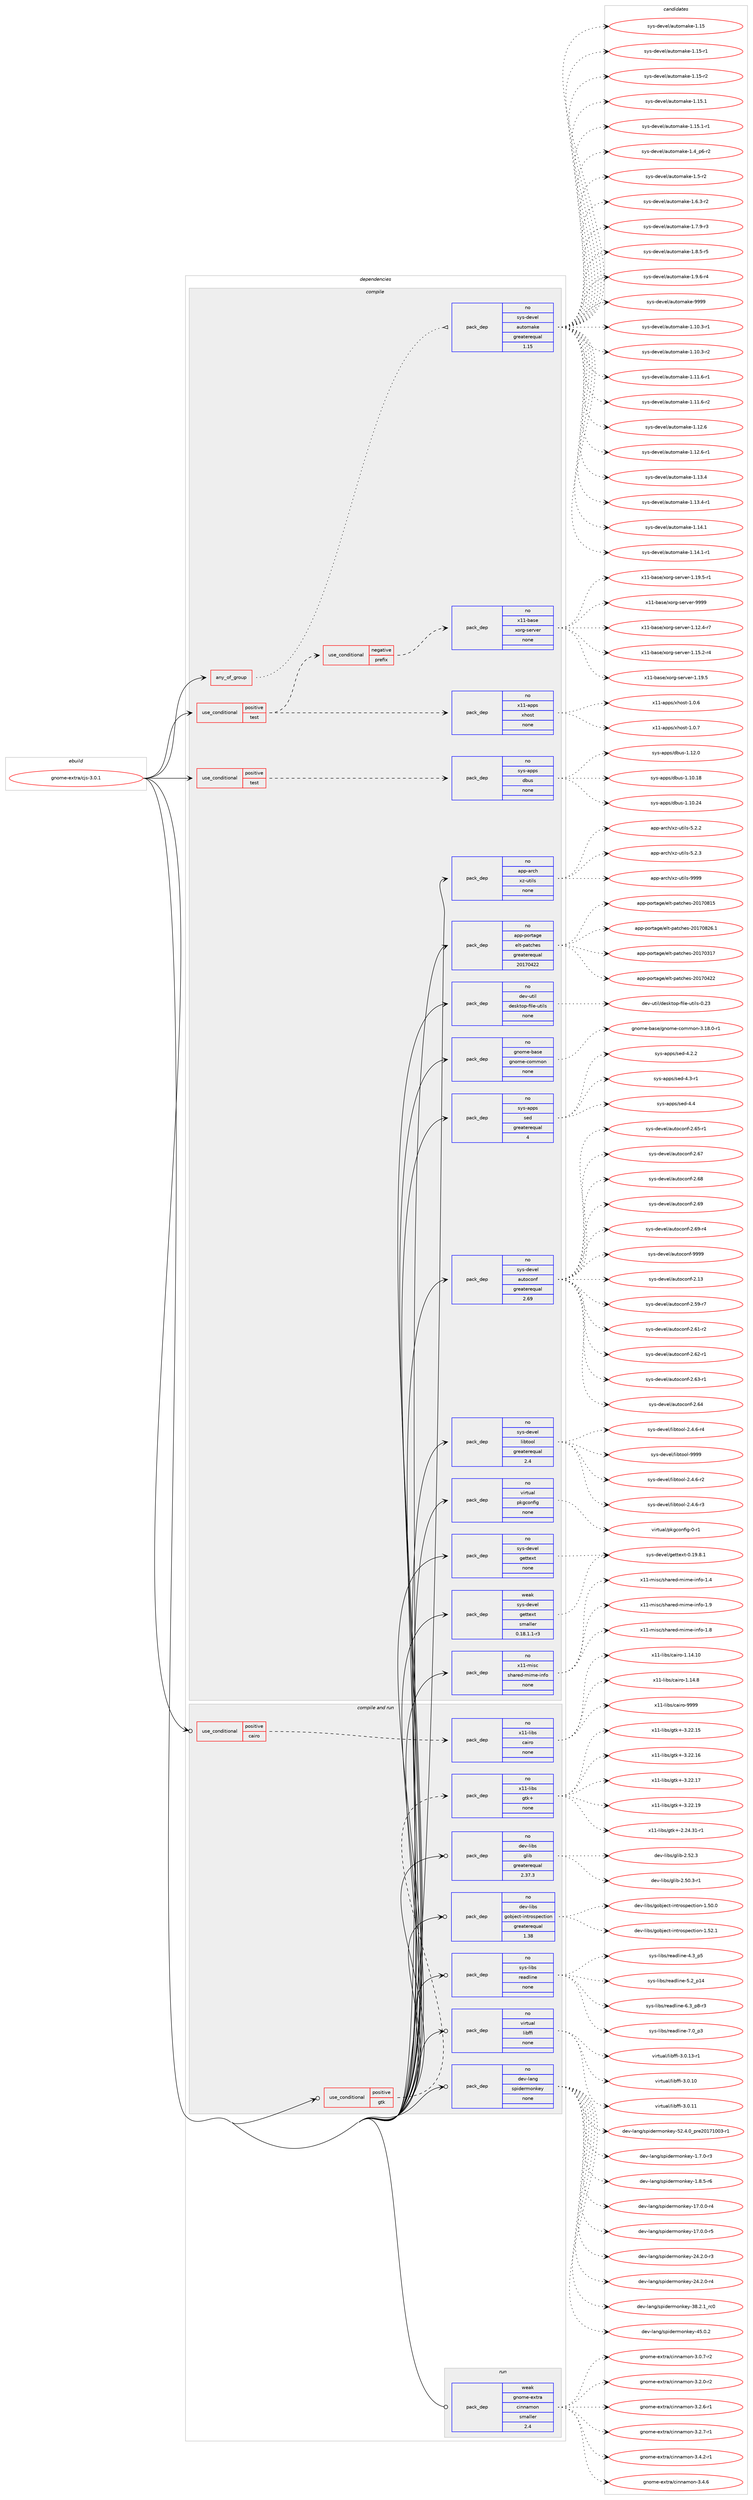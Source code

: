 digraph prolog {

# *************
# Graph options
# *************

newrank=true;
concentrate=true;
compound=true;
graph [rankdir=LR,fontname=Helvetica,fontsize=10,ranksep=1.5];#, ranksep=2.5, nodesep=0.2];
edge  [arrowhead=vee];
node  [fontname=Helvetica,fontsize=10];

# **********
# The ebuild
# **********

subgraph cluster_leftcol {
color=gray;
rank=same;
label=<<i>ebuild</i>>;
id [label="gnome-extra/cjs-3.0.1", color=red, width=4, href="../gnome-extra/cjs-3.0.1.svg"];
}

# ****************
# The dependencies
# ****************

subgraph cluster_midcol {
color=gray;
label=<<i>dependencies</i>>;
subgraph cluster_compile {
fillcolor="#eeeeee";
style=filled;
label=<<i>compile</i>>;
subgraph any4819 {
dependency309735 [label=<<TABLE BORDER="0" CELLBORDER="1" CELLSPACING="0" CELLPADDING="4"><TR><TD CELLPADDING="10">any_of_group</TD></TR></TABLE>>, shape=none, color=red];subgraph pack222996 {
dependency309736 [label=<<TABLE BORDER="0" CELLBORDER="1" CELLSPACING="0" CELLPADDING="4" WIDTH="220"><TR><TD ROWSPAN="6" CELLPADDING="30">pack_dep</TD></TR><TR><TD WIDTH="110">no</TD></TR><TR><TD>sys-devel</TD></TR><TR><TD>automake</TD></TR><TR><TD>greaterequal</TD></TR><TR><TD>1.15</TD></TR></TABLE>>, shape=none, color=blue];
}
dependency309735:e -> dependency309736:w [weight=20,style="dotted",arrowhead="oinv"];
}
id:e -> dependency309735:w [weight=20,style="solid",arrowhead="vee"];
subgraph cond81853 {
dependency309737 [label=<<TABLE BORDER="0" CELLBORDER="1" CELLSPACING="0" CELLPADDING="4"><TR><TD ROWSPAN="3" CELLPADDING="10">use_conditional</TD></TR><TR><TD>positive</TD></TR><TR><TD>test</TD></TR></TABLE>>, shape=none, color=red];
subgraph cond81854 {
dependency309738 [label=<<TABLE BORDER="0" CELLBORDER="1" CELLSPACING="0" CELLPADDING="4"><TR><TD ROWSPAN="3" CELLPADDING="10">use_conditional</TD></TR><TR><TD>negative</TD></TR><TR><TD>prefix</TD></TR></TABLE>>, shape=none, color=red];
subgraph pack222997 {
dependency309739 [label=<<TABLE BORDER="0" CELLBORDER="1" CELLSPACING="0" CELLPADDING="4" WIDTH="220"><TR><TD ROWSPAN="6" CELLPADDING="30">pack_dep</TD></TR><TR><TD WIDTH="110">no</TD></TR><TR><TD>x11-base</TD></TR><TR><TD>xorg-server</TD></TR><TR><TD>none</TD></TR><TR><TD></TD></TR></TABLE>>, shape=none, color=blue];
}
dependency309738:e -> dependency309739:w [weight=20,style="dashed",arrowhead="vee"];
}
dependency309737:e -> dependency309738:w [weight=20,style="dashed",arrowhead="vee"];
subgraph pack222998 {
dependency309740 [label=<<TABLE BORDER="0" CELLBORDER="1" CELLSPACING="0" CELLPADDING="4" WIDTH="220"><TR><TD ROWSPAN="6" CELLPADDING="30">pack_dep</TD></TR><TR><TD WIDTH="110">no</TD></TR><TR><TD>x11-apps</TD></TR><TR><TD>xhost</TD></TR><TR><TD>none</TD></TR><TR><TD></TD></TR></TABLE>>, shape=none, color=blue];
}
dependency309737:e -> dependency309740:w [weight=20,style="dashed",arrowhead="vee"];
}
id:e -> dependency309737:w [weight=20,style="solid",arrowhead="vee"];
subgraph cond81855 {
dependency309741 [label=<<TABLE BORDER="0" CELLBORDER="1" CELLSPACING="0" CELLPADDING="4"><TR><TD ROWSPAN="3" CELLPADDING="10">use_conditional</TD></TR><TR><TD>positive</TD></TR><TR><TD>test</TD></TR></TABLE>>, shape=none, color=red];
subgraph pack222999 {
dependency309742 [label=<<TABLE BORDER="0" CELLBORDER="1" CELLSPACING="0" CELLPADDING="4" WIDTH="220"><TR><TD ROWSPAN="6" CELLPADDING="30">pack_dep</TD></TR><TR><TD WIDTH="110">no</TD></TR><TR><TD>sys-apps</TD></TR><TR><TD>dbus</TD></TR><TR><TD>none</TD></TR><TR><TD></TD></TR></TABLE>>, shape=none, color=blue];
}
dependency309741:e -> dependency309742:w [weight=20,style="dashed",arrowhead="vee"];
}
id:e -> dependency309741:w [weight=20,style="solid",arrowhead="vee"];
subgraph pack223000 {
dependency309743 [label=<<TABLE BORDER="0" CELLBORDER="1" CELLSPACING="0" CELLPADDING="4" WIDTH="220"><TR><TD ROWSPAN="6" CELLPADDING="30">pack_dep</TD></TR><TR><TD WIDTH="110">no</TD></TR><TR><TD>app-arch</TD></TR><TR><TD>xz-utils</TD></TR><TR><TD>none</TD></TR><TR><TD></TD></TR></TABLE>>, shape=none, color=blue];
}
id:e -> dependency309743:w [weight=20,style="solid",arrowhead="vee"];
subgraph pack223001 {
dependency309744 [label=<<TABLE BORDER="0" CELLBORDER="1" CELLSPACING="0" CELLPADDING="4" WIDTH="220"><TR><TD ROWSPAN="6" CELLPADDING="30">pack_dep</TD></TR><TR><TD WIDTH="110">no</TD></TR><TR><TD>app-portage</TD></TR><TR><TD>elt-patches</TD></TR><TR><TD>greaterequal</TD></TR><TR><TD>20170422</TD></TR></TABLE>>, shape=none, color=blue];
}
id:e -> dependency309744:w [weight=20,style="solid",arrowhead="vee"];
subgraph pack223002 {
dependency309745 [label=<<TABLE BORDER="0" CELLBORDER="1" CELLSPACING="0" CELLPADDING="4" WIDTH="220"><TR><TD ROWSPAN="6" CELLPADDING="30">pack_dep</TD></TR><TR><TD WIDTH="110">no</TD></TR><TR><TD>dev-util</TD></TR><TR><TD>desktop-file-utils</TD></TR><TR><TD>none</TD></TR><TR><TD></TD></TR></TABLE>>, shape=none, color=blue];
}
id:e -> dependency309745:w [weight=20,style="solid",arrowhead="vee"];
subgraph pack223003 {
dependency309746 [label=<<TABLE BORDER="0" CELLBORDER="1" CELLSPACING="0" CELLPADDING="4" WIDTH="220"><TR><TD ROWSPAN="6" CELLPADDING="30">pack_dep</TD></TR><TR><TD WIDTH="110">no</TD></TR><TR><TD>gnome-base</TD></TR><TR><TD>gnome-common</TD></TR><TR><TD>none</TD></TR><TR><TD></TD></TR></TABLE>>, shape=none, color=blue];
}
id:e -> dependency309746:w [weight=20,style="solid",arrowhead="vee"];
subgraph pack223004 {
dependency309747 [label=<<TABLE BORDER="0" CELLBORDER="1" CELLSPACING="0" CELLPADDING="4" WIDTH="220"><TR><TD ROWSPAN="6" CELLPADDING="30">pack_dep</TD></TR><TR><TD WIDTH="110">no</TD></TR><TR><TD>sys-apps</TD></TR><TR><TD>sed</TD></TR><TR><TD>greaterequal</TD></TR><TR><TD>4</TD></TR></TABLE>>, shape=none, color=blue];
}
id:e -> dependency309747:w [weight=20,style="solid",arrowhead="vee"];
subgraph pack223005 {
dependency309748 [label=<<TABLE BORDER="0" CELLBORDER="1" CELLSPACING="0" CELLPADDING="4" WIDTH="220"><TR><TD ROWSPAN="6" CELLPADDING="30">pack_dep</TD></TR><TR><TD WIDTH="110">no</TD></TR><TR><TD>sys-devel</TD></TR><TR><TD>autoconf</TD></TR><TR><TD>greaterequal</TD></TR><TR><TD>2.69</TD></TR></TABLE>>, shape=none, color=blue];
}
id:e -> dependency309748:w [weight=20,style="solid",arrowhead="vee"];
subgraph pack223006 {
dependency309749 [label=<<TABLE BORDER="0" CELLBORDER="1" CELLSPACING="0" CELLPADDING="4" WIDTH="220"><TR><TD ROWSPAN="6" CELLPADDING="30">pack_dep</TD></TR><TR><TD WIDTH="110">no</TD></TR><TR><TD>sys-devel</TD></TR><TR><TD>gettext</TD></TR><TR><TD>none</TD></TR><TR><TD></TD></TR></TABLE>>, shape=none, color=blue];
}
id:e -> dependency309749:w [weight=20,style="solid",arrowhead="vee"];
subgraph pack223007 {
dependency309750 [label=<<TABLE BORDER="0" CELLBORDER="1" CELLSPACING="0" CELLPADDING="4" WIDTH="220"><TR><TD ROWSPAN="6" CELLPADDING="30">pack_dep</TD></TR><TR><TD WIDTH="110">no</TD></TR><TR><TD>sys-devel</TD></TR><TR><TD>libtool</TD></TR><TR><TD>greaterequal</TD></TR><TR><TD>2.4</TD></TR></TABLE>>, shape=none, color=blue];
}
id:e -> dependency309750:w [weight=20,style="solid",arrowhead="vee"];
subgraph pack223008 {
dependency309751 [label=<<TABLE BORDER="0" CELLBORDER="1" CELLSPACING="0" CELLPADDING="4" WIDTH="220"><TR><TD ROWSPAN="6" CELLPADDING="30">pack_dep</TD></TR><TR><TD WIDTH="110">no</TD></TR><TR><TD>virtual</TD></TR><TR><TD>pkgconfig</TD></TR><TR><TD>none</TD></TR><TR><TD></TD></TR></TABLE>>, shape=none, color=blue];
}
id:e -> dependency309751:w [weight=20,style="solid",arrowhead="vee"];
subgraph pack223009 {
dependency309752 [label=<<TABLE BORDER="0" CELLBORDER="1" CELLSPACING="0" CELLPADDING="4" WIDTH="220"><TR><TD ROWSPAN="6" CELLPADDING="30">pack_dep</TD></TR><TR><TD WIDTH="110">no</TD></TR><TR><TD>x11-misc</TD></TR><TR><TD>shared-mime-info</TD></TR><TR><TD>none</TD></TR><TR><TD></TD></TR></TABLE>>, shape=none, color=blue];
}
id:e -> dependency309752:w [weight=20,style="solid",arrowhead="vee"];
subgraph pack223010 {
dependency309753 [label=<<TABLE BORDER="0" CELLBORDER="1" CELLSPACING="0" CELLPADDING="4" WIDTH="220"><TR><TD ROWSPAN="6" CELLPADDING="30">pack_dep</TD></TR><TR><TD WIDTH="110">weak</TD></TR><TR><TD>sys-devel</TD></TR><TR><TD>gettext</TD></TR><TR><TD>smaller</TD></TR><TR><TD>0.18.1.1-r3</TD></TR></TABLE>>, shape=none, color=blue];
}
id:e -> dependency309753:w [weight=20,style="solid",arrowhead="vee"];
}
subgraph cluster_compileandrun {
fillcolor="#eeeeee";
style=filled;
label=<<i>compile and run</i>>;
subgraph cond81856 {
dependency309754 [label=<<TABLE BORDER="0" CELLBORDER="1" CELLSPACING="0" CELLPADDING="4"><TR><TD ROWSPAN="3" CELLPADDING="10">use_conditional</TD></TR><TR><TD>positive</TD></TR><TR><TD>cairo</TD></TR></TABLE>>, shape=none, color=red];
subgraph pack223011 {
dependency309755 [label=<<TABLE BORDER="0" CELLBORDER="1" CELLSPACING="0" CELLPADDING="4" WIDTH="220"><TR><TD ROWSPAN="6" CELLPADDING="30">pack_dep</TD></TR><TR><TD WIDTH="110">no</TD></TR><TR><TD>x11-libs</TD></TR><TR><TD>cairo</TD></TR><TR><TD>none</TD></TR><TR><TD></TD></TR></TABLE>>, shape=none, color=blue];
}
dependency309754:e -> dependency309755:w [weight=20,style="dashed",arrowhead="vee"];
}
id:e -> dependency309754:w [weight=20,style="solid",arrowhead="odotvee"];
subgraph cond81857 {
dependency309756 [label=<<TABLE BORDER="0" CELLBORDER="1" CELLSPACING="0" CELLPADDING="4"><TR><TD ROWSPAN="3" CELLPADDING="10">use_conditional</TD></TR><TR><TD>positive</TD></TR><TR><TD>gtk</TD></TR></TABLE>>, shape=none, color=red];
subgraph pack223012 {
dependency309757 [label=<<TABLE BORDER="0" CELLBORDER="1" CELLSPACING="0" CELLPADDING="4" WIDTH="220"><TR><TD ROWSPAN="6" CELLPADDING="30">pack_dep</TD></TR><TR><TD WIDTH="110">no</TD></TR><TR><TD>x11-libs</TD></TR><TR><TD>gtk+</TD></TR><TR><TD>none</TD></TR><TR><TD></TD></TR></TABLE>>, shape=none, color=blue];
}
dependency309756:e -> dependency309757:w [weight=20,style="dashed",arrowhead="vee"];
}
id:e -> dependency309756:w [weight=20,style="solid",arrowhead="odotvee"];
subgraph pack223013 {
dependency309758 [label=<<TABLE BORDER="0" CELLBORDER="1" CELLSPACING="0" CELLPADDING="4" WIDTH="220"><TR><TD ROWSPAN="6" CELLPADDING="30">pack_dep</TD></TR><TR><TD WIDTH="110">no</TD></TR><TR><TD>dev-lang</TD></TR><TR><TD>spidermonkey</TD></TR><TR><TD>none</TD></TR><TR><TD></TD></TR></TABLE>>, shape=none, color=blue];
}
id:e -> dependency309758:w [weight=20,style="solid",arrowhead="odotvee"];
subgraph pack223014 {
dependency309759 [label=<<TABLE BORDER="0" CELLBORDER="1" CELLSPACING="0" CELLPADDING="4" WIDTH="220"><TR><TD ROWSPAN="6" CELLPADDING="30">pack_dep</TD></TR><TR><TD WIDTH="110">no</TD></TR><TR><TD>dev-libs</TD></TR><TR><TD>glib</TD></TR><TR><TD>greaterequal</TD></TR><TR><TD>2.37.3</TD></TR></TABLE>>, shape=none, color=blue];
}
id:e -> dependency309759:w [weight=20,style="solid",arrowhead="odotvee"];
subgraph pack223015 {
dependency309760 [label=<<TABLE BORDER="0" CELLBORDER="1" CELLSPACING="0" CELLPADDING="4" WIDTH="220"><TR><TD ROWSPAN="6" CELLPADDING="30">pack_dep</TD></TR><TR><TD WIDTH="110">no</TD></TR><TR><TD>dev-libs</TD></TR><TR><TD>gobject-introspection</TD></TR><TR><TD>greaterequal</TD></TR><TR><TD>1.38</TD></TR></TABLE>>, shape=none, color=blue];
}
id:e -> dependency309760:w [weight=20,style="solid",arrowhead="odotvee"];
subgraph pack223016 {
dependency309761 [label=<<TABLE BORDER="0" CELLBORDER="1" CELLSPACING="0" CELLPADDING="4" WIDTH="220"><TR><TD ROWSPAN="6" CELLPADDING="30">pack_dep</TD></TR><TR><TD WIDTH="110">no</TD></TR><TR><TD>sys-libs</TD></TR><TR><TD>readline</TD></TR><TR><TD>none</TD></TR><TR><TD></TD></TR></TABLE>>, shape=none, color=blue];
}
id:e -> dependency309761:w [weight=20,style="solid",arrowhead="odotvee"];
subgraph pack223017 {
dependency309762 [label=<<TABLE BORDER="0" CELLBORDER="1" CELLSPACING="0" CELLPADDING="4" WIDTH="220"><TR><TD ROWSPAN="6" CELLPADDING="30">pack_dep</TD></TR><TR><TD WIDTH="110">no</TD></TR><TR><TD>virtual</TD></TR><TR><TD>libffi</TD></TR><TR><TD>none</TD></TR><TR><TD></TD></TR></TABLE>>, shape=none, color=blue];
}
id:e -> dependency309762:w [weight=20,style="solid",arrowhead="odotvee"];
}
subgraph cluster_run {
fillcolor="#eeeeee";
style=filled;
label=<<i>run</i>>;
subgraph pack223018 {
dependency309763 [label=<<TABLE BORDER="0" CELLBORDER="1" CELLSPACING="0" CELLPADDING="4" WIDTH="220"><TR><TD ROWSPAN="6" CELLPADDING="30">pack_dep</TD></TR><TR><TD WIDTH="110">weak</TD></TR><TR><TD>gnome-extra</TD></TR><TR><TD>cinnamon</TD></TR><TR><TD>smaller</TD></TR><TR><TD>2.4</TD></TR></TABLE>>, shape=none, color=blue];
}
id:e -> dependency309763:w [weight=20,style="solid",arrowhead="odot"];
}
}

# **************
# The candidates
# **************

subgraph cluster_choices {
rank=same;
color=gray;
label=<<i>candidates</i>>;

subgraph choice222996 {
color=black;
nodesep=1;
choice11512111545100101118101108479711711611110997107101454946494846514511449 [label="sys-devel/automake-1.10.3-r1", color=red, width=4,href="../sys-devel/automake-1.10.3-r1.svg"];
choice11512111545100101118101108479711711611110997107101454946494846514511450 [label="sys-devel/automake-1.10.3-r2", color=red, width=4,href="../sys-devel/automake-1.10.3-r2.svg"];
choice11512111545100101118101108479711711611110997107101454946494946544511449 [label="sys-devel/automake-1.11.6-r1", color=red, width=4,href="../sys-devel/automake-1.11.6-r1.svg"];
choice11512111545100101118101108479711711611110997107101454946494946544511450 [label="sys-devel/automake-1.11.6-r2", color=red, width=4,href="../sys-devel/automake-1.11.6-r2.svg"];
choice1151211154510010111810110847971171161111099710710145494649504654 [label="sys-devel/automake-1.12.6", color=red, width=4,href="../sys-devel/automake-1.12.6.svg"];
choice11512111545100101118101108479711711611110997107101454946495046544511449 [label="sys-devel/automake-1.12.6-r1", color=red, width=4,href="../sys-devel/automake-1.12.6-r1.svg"];
choice1151211154510010111810110847971171161111099710710145494649514652 [label="sys-devel/automake-1.13.4", color=red, width=4,href="../sys-devel/automake-1.13.4.svg"];
choice11512111545100101118101108479711711611110997107101454946495146524511449 [label="sys-devel/automake-1.13.4-r1", color=red, width=4,href="../sys-devel/automake-1.13.4-r1.svg"];
choice1151211154510010111810110847971171161111099710710145494649524649 [label="sys-devel/automake-1.14.1", color=red, width=4,href="../sys-devel/automake-1.14.1.svg"];
choice11512111545100101118101108479711711611110997107101454946495246494511449 [label="sys-devel/automake-1.14.1-r1", color=red, width=4,href="../sys-devel/automake-1.14.1-r1.svg"];
choice115121115451001011181011084797117116111109971071014549464953 [label="sys-devel/automake-1.15", color=red, width=4,href="../sys-devel/automake-1.15.svg"];
choice1151211154510010111810110847971171161111099710710145494649534511449 [label="sys-devel/automake-1.15-r1", color=red, width=4,href="../sys-devel/automake-1.15-r1.svg"];
choice1151211154510010111810110847971171161111099710710145494649534511450 [label="sys-devel/automake-1.15-r2", color=red, width=4,href="../sys-devel/automake-1.15-r2.svg"];
choice1151211154510010111810110847971171161111099710710145494649534649 [label="sys-devel/automake-1.15.1", color=red, width=4,href="../sys-devel/automake-1.15.1.svg"];
choice11512111545100101118101108479711711611110997107101454946495346494511449 [label="sys-devel/automake-1.15.1-r1", color=red, width=4,href="../sys-devel/automake-1.15.1-r1.svg"];
choice115121115451001011181011084797117116111109971071014549465295112544511450 [label="sys-devel/automake-1.4_p6-r2", color=red, width=4,href="../sys-devel/automake-1.4_p6-r2.svg"];
choice11512111545100101118101108479711711611110997107101454946534511450 [label="sys-devel/automake-1.5-r2", color=red, width=4,href="../sys-devel/automake-1.5-r2.svg"];
choice115121115451001011181011084797117116111109971071014549465446514511450 [label="sys-devel/automake-1.6.3-r2", color=red, width=4,href="../sys-devel/automake-1.6.3-r2.svg"];
choice115121115451001011181011084797117116111109971071014549465546574511451 [label="sys-devel/automake-1.7.9-r3", color=red, width=4,href="../sys-devel/automake-1.7.9-r3.svg"];
choice115121115451001011181011084797117116111109971071014549465646534511453 [label="sys-devel/automake-1.8.5-r5", color=red, width=4,href="../sys-devel/automake-1.8.5-r5.svg"];
choice115121115451001011181011084797117116111109971071014549465746544511452 [label="sys-devel/automake-1.9.6-r4", color=red, width=4,href="../sys-devel/automake-1.9.6-r4.svg"];
choice115121115451001011181011084797117116111109971071014557575757 [label="sys-devel/automake-9999", color=red, width=4,href="../sys-devel/automake-9999.svg"];
dependency309736:e -> choice11512111545100101118101108479711711611110997107101454946494846514511449:w [style=dotted,weight="100"];
dependency309736:e -> choice11512111545100101118101108479711711611110997107101454946494846514511450:w [style=dotted,weight="100"];
dependency309736:e -> choice11512111545100101118101108479711711611110997107101454946494946544511449:w [style=dotted,weight="100"];
dependency309736:e -> choice11512111545100101118101108479711711611110997107101454946494946544511450:w [style=dotted,weight="100"];
dependency309736:e -> choice1151211154510010111810110847971171161111099710710145494649504654:w [style=dotted,weight="100"];
dependency309736:e -> choice11512111545100101118101108479711711611110997107101454946495046544511449:w [style=dotted,weight="100"];
dependency309736:e -> choice1151211154510010111810110847971171161111099710710145494649514652:w [style=dotted,weight="100"];
dependency309736:e -> choice11512111545100101118101108479711711611110997107101454946495146524511449:w [style=dotted,weight="100"];
dependency309736:e -> choice1151211154510010111810110847971171161111099710710145494649524649:w [style=dotted,weight="100"];
dependency309736:e -> choice11512111545100101118101108479711711611110997107101454946495246494511449:w [style=dotted,weight="100"];
dependency309736:e -> choice115121115451001011181011084797117116111109971071014549464953:w [style=dotted,weight="100"];
dependency309736:e -> choice1151211154510010111810110847971171161111099710710145494649534511449:w [style=dotted,weight="100"];
dependency309736:e -> choice1151211154510010111810110847971171161111099710710145494649534511450:w [style=dotted,weight="100"];
dependency309736:e -> choice1151211154510010111810110847971171161111099710710145494649534649:w [style=dotted,weight="100"];
dependency309736:e -> choice11512111545100101118101108479711711611110997107101454946495346494511449:w [style=dotted,weight="100"];
dependency309736:e -> choice115121115451001011181011084797117116111109971071014549465295112544511450:w [style=dotted,weight="100"];
dependency309736:e -> choice11512111545100101118101108479711711611110997107101454946534511450:w [style=dotted,weight="100"];
dependency309736:e -> choice115121115451001011181011084797117116111109971071014549465446514511450:w [style=dotted,weight="100"];
dependency309736:e -> choice115121115451001011181011084797117116111109971071014549465546574511451:w [style=dotted,weight="100"];
dependency309736:e -> choice115121115451001011181011084797117116111109971071014549465646534511453:w [style=dotted,weight="100"];
dependency309736:e -> choice115121115451001011181011084797117116111109971071014549465746544511452:w [style=dotted,weight="100"];
dependency309736:e -> choice115121115451001011181011084797117116111109971071014557575757:w [style=dotted,weight="100"];
}
subgraph choice222997 {
color=black;
nodesep=1;
choice12049494598971151014712011111410345115101114118101114454946495046524511455 [label="x11-base/xorg-server-1.12.4-r7", color=red, width=4,href="../x11-base/xorg-server-1.12.4-r7.svg"];
choice12049494598971151014712011111410345115101114118101114454946495346504511452 [label="x11-base/xorg-server-1.15.2-r4", color=red, width=4,href="../x11-base/xorg-server-1.15.2-r4.svg"];
choice1204949459897115101471201111141034511510111411810111445494649574653 [label="x11-base/xorg-server-1.19.5", color=red, width=4,href="../x11-base/xorg-server-1.19.5.svg"];
choice12049494598971151014712011111410345115101114118101114454946495746534511449 [label="x11-base/xorg-server-1.19.5-r1", color=red, width=4,href="../x11-base/xorg-server-1.19.5-r1.svg"];
choice120494945989711510147120111114103451151011141181011144557575757 [label="x11-base/xorg-server-9999", color=red, width=4,href="../x11-base/xorg-server-9999.svg"];
dependency309739:e -> choice12049494598971151014712011111410345115101114118101114454946495046524511455:w [style=dotted,weight="100"];
dependency309739:e -> choice12049494598971151014712011111410345115101114118101114454946495346504511452:w [style=dotted,weight="100"];
dependency309739:e -> choice1204949459897115101471201111141034511510111411810111445494649574653:w [style=dotted,weight="100"];
dependency309739:e -> choice12049494598971151014712011111410345115101114118101114454946495746534511449:w [style=dotted,weight="100"];
dependency309739:e -> choice120494945989711510147120111114103451151011141181011144557575757:w [style=dotted,weight="100"];
}
subgraph choice222998 {
color=black;
nodesep=1;
choice1204949459711211211547120104111115116454946484654 [label="x11-apps/xhost-1.0.6", color=red, width=4,href="../x11-apps/xhost-1.0.6.svg"];
choice1204949459711211211547120104111115116454946484655 [label="x11-apps/xhost-1.0.7", color=red, width=4,href="../x11-apps/xhost-1.0.7.svg"];
dependency309740:e -> choice1204949459711211211547120104111115116454946484654:w [style=dotted,weight="100"];
dependency309740:e -> choice1204949459711211211547120104111115116454946484655:w [style=dotted,weight="100"];
}
subgraph choice222999 {
color=black;
nodesep=1;
choice115121115459711211211547100981171154549464948464956 [label="sys-apps/dbus-1.10.18", color=red, width=4,href="../sys-apps/dbus-1.10.18.svg"];
choice115121115459711211211547100981171154549464948465052 [label="sys-apps/dbus-1.10.24", color=red, width=4,href="../sys-apps/dbus-1.10.24.svg"];
choice1151211154597112112115471009811711545494649504648 [label="sys-apps/dbus-1.12.0", color=red, width=4,href="../sys-apps/dbus-1.12.0.svg"];
dependency309742:e -> choice115121115459711211211547100981171154549464948464956:w [style=dotted,weight="100"];
dependency309742:e -> choice115121115459711211211547100981171154549464948465052:w [style=dotted,weight="100"];
dependency309742:e -> choice1151211154597112112115471009811711545494649504648:w [style=dotted,weight="100"];
}
subgraph choice223000 {
color=black;
nodesep=1;
choice971121124597114991044712012245117116105108115455346504650 [label="app-arch/xz-utils-5.2.2", color=red, width=4,href="../app-arch/xz-utils-5.2.2.svg"];
choice971121124597114991044712012245117116105108115455346504651 [label="app-arch/xz-utils-5.2.3", color=red, width=4,href="../app-arch/xz-utils-5.2.3.svg"];
choice9711211245971149910447120122451171161051081154557575757 [label="app-arch/xz-utils-9999", color=red, width=4,href="../app-arch/xz-utils-9999.svg"];
dependency309743:e -> choice971121124597114991044712012245117116105108115455346504650:w [style=dotted,weight="100"];
dependency309743:e -> choice971121124597114991044712012245117116105108115455346504651:w [style=dotted,weight="100"];
dependency309743:e -> choice9711211245971149910447120122451171161051081154557575757:w [style=dotted,weight="100"];
}
subgraph choice223001 {
color=black;
nodesep=1;
choice97112112451121111141169710310147101108116451129711699104101115455048495548514955 [label="app-portage/elt-patches-20170317", color=red, width=4,href="../app-portage/elt-patches-20170317.svg"];
choice97112112451121111141169710310147101108116451129711699104101115455048495548525050 [label="app-portage/elt-patches-20170422", color=red, width=4,href="../app-portage/elt-patches-20170422.svg"];
choice97112112451121111141169710310147101108116451129711699104101115455048495548564953 [label="app-portage/elt-patches-20170815", color=red, width=4,href="../app-portage/elt-patches-20170815.svg"];
choice971121124511211111411697103101471011081164511297116991041011154550484955485650544649 [label="app-portage/elt-patches-20170826.1", color=red, width=4,href="../app-portage/elt-patches-20170826.1.svg"];
dependency309744:e -> choice97112112451121111141169710310147101108116451129711699104101115455048495548514955:w [style=dotted,weight="100"];
dependency309744:e -> choice97112112451121111141169710310147101108116451129711699104101115455048495548525050:w [style=dotted,weight="100"];
dependency309744:e -> choice97112112451121111141169710310147101108116451129711699104101115455048495548564953:w [style=dotted,weight="100"];
dependency309744:e -> choice971121124511211111411697103101471011081164511297116991041011154550484955485650544649:w [style=dotted,weight="100"];
}
subgraph choice223002 {
color=black;
nodesep=1;
choice100101118451171161051084710010111510711611111245102105108101451171161051081154548465051 [label="dev-util/desktop-file-utils-0.23", color=red, width=4,href="../dev-util/desktop-file-utils-0.23.svg"];
dependency309745:e -> choice100101118451171161051084710010111510711611111245102105108101451171161051081154548465051:w [style=dotted,weight="100"];
}
subgraph choice223003 {
color=black;
nodesep=1;
choice103110111109101459897115101471031101111091014599111109109111110455146495646484511449 [label="gnome-base/gnome-common-3.18.0-r1", color=red, width=4,href="../gnome-base/gnome-common-3.18.0-r1.svg"];
dependency309746:e -> choice103110111109101459897115101471031101111091014599111109109111110455146495646484511449:w [style=dotted,weight="100"];
}
subgraph choice223004 {
color=black;
nodesep=1;
choice115121115459711211211547115101100455246504650 [label="sys-apps/sed-4.2.2", color=red, width=4,href="../sys-apps/sed-4.2.2.svg"];
choice115121115459711211211547115101100455246514511449 [label="sys-apps/sed-4.3-r1", color=red, width=4,href="../sys-apps/sed-4.3-r1.svg"];
choice11512111545971121121154711510110045524652 [label="sys-apps/sed-4.4", color=red, width=4,href="../sys-apps/sed-4.4.svg"];
dependency309747:e -> choice115121115459711211211547115101100455246504650:w [style=dotted,weight="100"];
dependency309747:e -> choice115121115459711211211547115101100455246514511449:w [style=dotted,weight="100"];
dependency309747:e -> choice11512111545971121121154711510110045524652:w [style=dotted,weight="100"];
}
subgraph choice223005 {
color=black;
nodesep=1;
choice115121115451001011181011084797117116111991111101024550464951 [label="sys-devel/autoconf-2.13", color=red, width=4,href="../sys-devel/autoconf-2.13.svg"];
choice1151211154510010111810110847971171161119911111010245504653574511455 [label="sys-devel/autoconf-2.59-r7", color=red, width=4,href="../sys-devel/autoconf-2.59-r7.svg"];
choice1151211154510010111810110847971171161119911111010245504654494511450 [label="sys-devel/autoconf-2.61-r2", color=red, width=4,href="../sys-devel/autoconf-2.61-r2.svg"];
choice1151211154510010111810110847971171161119911111010245504654504511449 [label="sys-devel/autoconf-2.62-r1", color=red, width=4,href="../sys-devel/autoconf-2.62-r1.svg"];
choice1151211154510010111810110847971171161119911111010245504654514511449 [label="sys-devel/autoconf-2.63-r1", color=red, width=4,href="../sys-devel/autoconf-2.63-r1.svg"];
choice115121115451001011181011084797117116111991111101024550465452 [label="sys-devel/autoconf-2.64", color=red, width=4,href="../sys-devel/autoconf-2.64.svg"];
choice1151211154510010111810110847971171161119911111010245504654534511449 [label="sys-devel/autoconf-2.65-r1", color=red, width=4,href="../sys-devel/autoconf-2.65-r1.svg"];
choice115121115451001011181011084797117116111991111101024550465455 [label="sys-devel/autoconf-2.67", color=red, width=4,href="../sys-devel/autoconf-2.67.svg"];
choice115121115451001011181011084797117116111991111101024550465456 [label="sys-devel/autoconf-2.68", color=red, width=4,href="../sys-devel/autoconf-2.68.svg"];
choice115121115451001011181011084797117116111991111101024550465457 [label="sys-devel/autoconf-2.69", color=red, width=4,href="../sys-devel/autoconf-2.69.svg"];
choice1151211154510010111810110847971171161119911111010245504654574511452 [label="sys-devel/autoconf-2.69-r4", color=red, width=4,href="../sys-devel/autoconf-2.69-r4.svg"];
choice115121115451001011181011084797117116111991111101024557575757 [label="sys-devel/autoconf-9999", color=red, width=4,href="../sys-devel/autoconf-9999.svg"];
dependency309748:e -> choice115121115451001011181011084797117116111991111101024550464951:w [style=dotted,weight="100"];
dependency309748:e -> choice1151211154510010111810110847971171161119911111010245504653574511455:w [style=dotted,weight="100"];
dependency309748:e -> choice1151211154510010111810110847971171161119911111010245504654494511450:w [style=dotted,weight="100"];
dependency309748:e -> choice1151211154510010111810110847971171161119911111010245504654504511449:w [style=dotted,weight="100"];
dependency309748:e -> choice1151211154510010111810110847971171161119911111010245504654514511449:w [style=dotted,weight="100"];
dependency309748:e -> choice115121115451001011181011084797117116111991111101024550465452:w [style=dotted,weight="100"];
dependency309748:e -> choice1151211154510010111810110847971171161119911111010245504654534511449:w [style=dotted,weight="100"];
dependency309748:e -> choice115121115451001011181011084797117116111991111101024550465455:w [style=dotted,weight="100"];
dependency309748:e -> choice115121115451001011181011084797117116111991111101024550465456:w [style=dotted,weight="100"];
dependency309748:e -> choice115121115451001011181011084797117116111991111101024550465457:w [style=dotted,weight="100"];
dependency309748:e -> choice1151211154510010111810110847971171161119911111010245504654574511452:w [style=dotted,weight="100"];
dependency309748:e -> choice115121115451001011181011084797117116111991111101024557575757:w [style=dotted,weight="100"];
}
subgraph choice223006 {
color=black;
nodesep=1;
choice1151211154510010111810110847103101116116101120116454846495746564649 [label="sys-devel/gettext-0.19.8.1", color=red, width=4,href="../sys-devel/gettext-0.19.8.1.svg"];
dependency309749:e -> choice1151211154510010111810110847103101116116101120116454846495746564649:w [style=dotted,weight="100"];
}
subgraph choice223007 {
color=black;
nodesep=1;
choice1151211154510010111810110847108105981161111111084550465246544511450 [label="sys-devel/libtool-2.4.6-r2", color=red, width=4,href="../sys-devel/libtool-2.4.6-r2.svg"];
choice1151211154510010111810110847108105981161111111084550465246544511451 [label="sys-devel/libtool-2.4.6-r3", color=red, width=4,href="../sys-devel/libtool-2.4.6-r3.svg"];
choice1151211154510010111810110847108105981161111111084550465246544511452 [label="sys-devel/libtool-2.4.6-r4", color=red, width=4,href="../sys-devel/libtool-2.4.6-r4.svg"];
choice1151211154510010111810110847108105981161111111084557575757 [label="sys-devel/libtool-9999", color=red, width=4,href="../sys-devel/libtool-9999.svg"];
dependency309750:e -> choice1151211154510010111810110847108105981161111111084550465246544511450:w [style=dotted,weight="100"];
dependency309750:e -> choice1151211154510010111810110847108105981161111111084550465246544511451:w [style=dotted,weight="100"];
dependency309750:e -> choice1151211154510010111810110847108105981161111111084550465246544511452:w [style=dotted,weight="100"];
dependency309750:e -> choice1151211154510010111810110847108105981161111111084557575757:w [style=dotted,weight="100"];
}
subgraph choice223008 {
color=black;
nodesep=1;
choice11810511411611797108471121071039911111010210510345484511449 [label="virtual/pkgconfig-0-r1", color=red, width=4,href="../virtual/pkgconfig-0-r1.svg"];
dependency309751:e -> choice11810511411611797108471121071039911111010210510345484511449:w [style=dotted,weight="100"];
}
subgraph choice223009 {
color=black;
nodesep=1;
choice120494945109105115994711510497114101100451091051091014510511010211145494652 [label="x11-misc/shared-mime-info-1.4", color=red, width=4,href="../x11-misc/shared-mime-info-1.4.svg"];
choice120494945109105115994711510497114101100451091051091014510511010211145494656 [label="x11-misc/shared-mime-info-1.8", color=red, width=4,href="../x11-misc/shared-mime-info-1.8.svg"];
choice120494945109105115994711510497114101100451091051091014510511010211145494657 [label="x11-misc/shared-mime-info-1.9", color=red, width=4,href="../x11-misc/shared-mime-info-1.9.svg"];
dependency309752:e -> choice120494945109105115994711510497114101100451091051091014510511010211145494652:w [style=dotted,weight="100"];
dependency309752:e -> choice120494945109105115994711510497114101100451091051091014510511010211145494656:w [style=dotted,weight="100"];
dependency309752:e -> choice120494945109105115994711510497114101100451091051091014510511010211145494657:w [style=dotted,weight="100"];
}
subgraph choice223010 {
color=black;
nodesep=1;
choice1151211154510010111810110847103101116116101120116454846495746564649 [label="sys-devel/gettext-0.19.8.1", color=red, width=4,href="../sys-devel/gettext-0.19.8.1.svg"];
dependency309753:e -> choice1151211154510010111810110847103101116116101120116454846495746564649:w [style=dotted,weight="100"];
}
subgraph choice223011 {
color=black;
nodesep=1;
choice120494945108105981154799971051141114549464952464948 [label="x11-libs/cairo-1.14.10", color=red, width=4,href="../x11-libs/cairo-1.14.10.svg"];
choice1204949451081059811547999710511411145494649524656 [label="x11-libs/cairo-1.14.8", color=red, width=4,href="../x11-libs/cairo-1.14.8.svg"];
choice120494945108105981154799971051141114557575757 [label="x11-libs/cairo-9999", color=red, width=4,href="../x11-libs/cairo-9999.svg"];
dependency309755:e -> choice120494945108105981154799971051141114549464952464948:w [style=dotted,weight="100"];
dependency309755:e -> choice1204949451081059811547999710511411145494649524656:w [style=dotted,weight="100"];
dependency309755:e -> choice120494945108105981154799971051141114557575757:w [style=dotted,weight="100"];
}
subgraph choice223012 {
color=black;
nodesep=1;
choice12049494510810598115471031161074345504650524651494511449 [label="x11-libs/gtk+-2.24.31-r1", color=red, width=4,href="../x11-libs/gtk+-2.24.31-r1.svg"];
choice1204949451081059811547103116107434551465050464953 [label="x11-libs/gtk+-3.22.15", color=red, width=4,href="../x11-libs/gtk+-3.22.15.svg"];
choice1204949451081059811547103116107434551465050464954 [label="x11-libs/gtk+-3.22.16", color=red, width=4,href="../x11-libs/gtk+-3.22.16.svg"];
choice1204949451081059811547103116107434551465050464955 [label="x11-libs/gtk+-3.22.17", color=red, width=4,href="../x11-libs/gtk+-3.22.17.svg"];
choice1204949451081059811547103116107434551465050464957 [label="x11-libs/gtk+-3.22.19", color=red, width=4,href="../x11-libs/gtk+-3.22.19.svg"];
dependency309757:e -> choice12049494510810598115471031161074345504650524651494511449:w [style=dotted,weight="100"];
dependency309757:e -> choice1204949451081059811547103116107434551465050464953:w [style=dotted,weight="100"];
dependency309757:e -> choice1204949451081059811547103116107434551465050464954:w [style=dotted,weight="100"];
dependency309757:e -> choice1204949451081059811547103116107434551465050464955:w [style=dotted,weight="100"];
dependency309757:e -> choice1204949451081059811547103116107434551465050464957:w [style=dotted,weight="100"];
}
subgraph choice223013 {
color=black;
nodesep=1;
choice1001011184510897110103471151121051001011141091111101071011214549465546484511451 [label="dev-lang/spidermonkey-1.7.0-r3", color=red, width=4,href="../dev-lang/spidermonkey-1.7.0-r3.svg"];
choice1001011184510897110103471151121051001011141091111101071011214549465646534511454 [label="dev-lang/spidermonkey-1.8.5-r6", color=red, width=4,href="../dev-lang/spidermonkey-1.8.5-r6.svg"];
choice100101118451089711010347115112105100101114109111110107101121454955464846484511452 [label="dev-lang/spidermonkey-17.0.0-r4", color=red, width=4,href="../dev-lang/spidermonkey-17.0.0-r4.svg"];
choice100101118451089711010347115112105100101114109111110107101121454955464846484511453 [label="dev-lang/spidermonkey-17.0.0-r5", color=red, width=4,href="../dev-lang/spidermonkey-17.0.0-r5.svg"];
choice100101118451089711010347115112105100101114109111110107101121455052465046484511451 [label="dev-lang/spidermonkey-24.2.0-r3", color=red, width=4,href="../dev-lang/spidermonkey-24.2.0-r3.svg"];
choice100101118451089711010347115112105100101114109111110107101121455052465046484511452 [label="dev-lang/spidermonkey-24.2.0-r4", color=red, width=4,href="../dev-lang/spidermonkey-24.2.0-r4.svg"];
choice10010111845108971101034711511210510010111410911111010710112145515646504649951149948 [label="dev-lang/spidermonkey-38.2.1_rc0", color=red, width=4,href="../dev-lang/spidermonkey-38.2.1_rc0.svg"];
choice10010111845108971101034711511210510010111410911111010710112145525346484650 [label="dev-lang/spidermonkey-45.0.2", color=red, width=4,href="../dev-lang/spidermonkey-45.0.2.svg"];
choice100101118451089711010347115112105100101114109111110107101121455350465246489511211410150484955494848514511449 [label="dev-lang/spidermonkey-52.4.0_pre20171003-r1", color=red, width=4,href="../dev-lang/spidermonkey-52.4.0_pre20171003-r1.svg"];
dependency309758:e -> choice1001011184510897110103471151121051001011141091111101071011214549465546484511451:w [style=dotted,weight="100"];
dependency309758:e -> choice1001011184510897110103471151121051001011141091111101071011214549465646534511454:w [style=dotted,weight="100"];
dependency309758:e -> choice100101118451089711010347115112105100101114109111110107101121454955464846484511452:w [style=dotted,weight="100"];
dependency309758:e -> choice100101118451089711010347115112105100101114109111110107101121454955464846484511453:w [style=dotted,weight="100"];
dependency309758:e -> choice100101118451089711010347115112105100101114109111110107101121455052465046484511451:w [style=dotted,weight="100"];
dependency309758:e -> choice100101118451089711010347115112105100101114109111110107101121455052465046484511452:w [style=dotted,weight="100"];
dependency309758:e -> choice10010111845108971101034711511210510010111410911111010710112145515646504649951149948:w [style=dotted,weight="100"];
dependency309758:e -> choice10010111845108971101034711511210510010111410911111010710112145525346484650:w [style=dotted,weight="100"];
dependency309758:e -> choice100101118451089711010347115112105100101114109111110107101121455350465246489511211410150484955494848514511449:w [style=dotted,weight="100"];
}
subgraph choice223014 {
color=black;
nodesep=1;
choice10010111845108105981154710310810598455046534846514511449 [label="dev-libs/glib-2.50.3-r1", color=red, width=4,href="../dev-libs/glib-2.50.3-r1.svg"];
choice1001011184510810598115471031081059845504653504651 [label="dev-libs/glib-2.52.3", color=red, width=4,href="../dev-libs/glib-2.52.3.svg"];
dependency309759:e -> choice10010111845108105981154710310810598455046534846514511449:w [style=dotted,weight="100"];
dependency309759:e -> choice1001011184510810598115471031081059845504653504651:w [style=dotted,weight="100"];
}
subgraph choice223015 {
color=black;
nodesep=1;
choice1001011184510810598115471031119810610199116451051101161141111151121019911610511111045494653484648 [label="dev-libs/gobject-introspection-1.50.0", color=red, width=4,href="../dev-libs/gobject-introspection-1.50.0.svg"];
choice1001011184510810598115471031119810610199116451051101161141111151121019911610511111045494653504649 [label="dev-libs/gobject-introspection-1.52.1", color=red, width=4,href="../dev-libs/gobject-introspection-1.52.1.svg"];
dependency309760:e -> choice1001011184510810598115471031119810610199116451051101161141111151121019911610511111045494653484648:w [style=dotted,weight="100"];
dependency309760:e -> choice1001011184510810598115471031119810610199116451051101161141111151121019911610511111045494653504649:w [style=dotted,weight="100"];
}
subgraph choice223016 {
color=black;
nodesep=1;
choice11512111545108105981154711410197100108105110101455246519511253 [label="sys-libs/readline-4.3_p5", color=red, width=4,href="../sys-libs/readline-4.3_p5.svg"];
choice1151211154510810598115471141019710010810511010145534650951124952 [label="sys-libs/readline-5.2_p14", color=red, width=4,href="../sys-libs/readline-5.2_p14.svg"];
choice115121115451081059811547114101971001081051101014554465195112564511451 [label="sys-libs/readline-6.3_p8-r3", color=red, width=4,href="../sys-libs/readline-6.3_p8-r3.svg"];
choice11512111545108105981154711410197100108105110101455546489511251 [label="sys-libs/readline-7.0_p3", color=red, width=4,href="../sys-libs/readline-7.0_p3.svg"];
dependency309761:e -> choice11512111545108105981154711410197100108105110101455246519511253:w [style=dotted,weight="100"];
dependency309761:e -> choice1151211154510810598115471141019710010810511010145534650951124952:w [style=dotted,weight="100"];
dependency309761:e -> choice115121115451081059811547114101971001081051101014554465195112564511451:w [style=dotted,weight="100"];
dependency309761:e -> choice11512111545108105981154711410197100108105110101455546489511251:w [style=dotted,weight="100"];
}
subgraph choice223017 {
color=black;
nodesep=1;
choice11810511411611797108471081059810210210545514648464948 [label="virtual/libffi-3.0.10", color=red, width=4,href="../virtual/libffi-3.0.10.svg"];
choice11810511411611797108471081059810210210545514648464949 [label="virtual/libffi-3.0.11", color=red, width=4,href="../virtual/libffi-3.0.11.svg"];
choice118105114116117971084710810598102102105455146484649514511449 [label="virtual/libffi-3.0.13-r1", color=red, width=4,href="../virtual/libffi-3.0.13-r1.svg"];
dependency309762:e -> choice11810511411611797108471081059810210210545514648464948:w [style=dotted,weight="100"];
dependency309762:e -> choice11810511411611797108471081059810210210545514648464949:w [style=dotted,weight="100"];
dependency309762:e -> choice118105114116117971084710810598102102105455146484649514511449:w [style=dotted,weight="100"];
}
subgraph choice223018 {
color=black;
nodesep=1;
choice10311011110910145101120116114974799105110110971091111104551464846554511450 [label="gnome-extra/cinnamon-3.0.7-r2", color=red, width=4,href="../gnome-extra/cinnamon-3.0.7-r2.svg"];
choice10311011110910145101120116114974799105110110971091111104551465046484511450 [label="gnome-extra/cinnamon-3.2.0-r2", color=red, width=4,href="../gnome-extra/cinnamon-3.2.0-r2.svg"];
choice10311011110910145101120116114974799105110110971091111104551465046544511449 [label="gnome-extra/cinnamon-3.2.6-r1", color=red, width=4,href="../gnome-extra/cinnamon-3.2.6-r1.svg"];
choice10311011110910145101120116114974799105110110971091111104551465046554511449 [label="gnome-extra/cinnamon-3.2.7-r1", color=red, width=4,href="../gnome-extra/cinnamon-3.2.7-r1.svg"];
choice10311011110910145101120116114974799105110110971091111104551465246504511449 [label="gnome-extra/cinnamon-3.4.2-r1", color=red, width=4,href="../gnome-extra/cinnamon-3.4.2-r1.svg"];
choice1031101111091014510112011611497479910511011097109111110455146524654 [label="gnome-extra/cinnamon-3.4.6", color=red, width=4,href="../gnome-extra/cinnamon-3.4.6.svg"];
dependency309763:e -> choice10311011110910145101120116114974799105110110971091111104551464846554511450:w [style=dotted,weight="100"];
dependency309763:e -> choice10311011110910145101120116114974799105110110971091111104551465046484511450:w [style=dotted,weight="100"];
dependency309763:e -> choice10311011110910145101120116114974799105110110971091111104551465046544511449:w [style=dotted,weight="100"];
dependency309763:e -> choice10311011110910145101120116114974799105110110971091111104551465046554511449:w [style=dotted,weight="100"];
dependency309763:e -> choice10311011110910145101120116114974799105110110971091111104551465246504511449:w [style=dotted,weight="100"];
dependency309763:e -> choice1031101111091014510112011611497479910511011097109111110455146524654:w [style=dotted,weight="100"];
}
}

}
